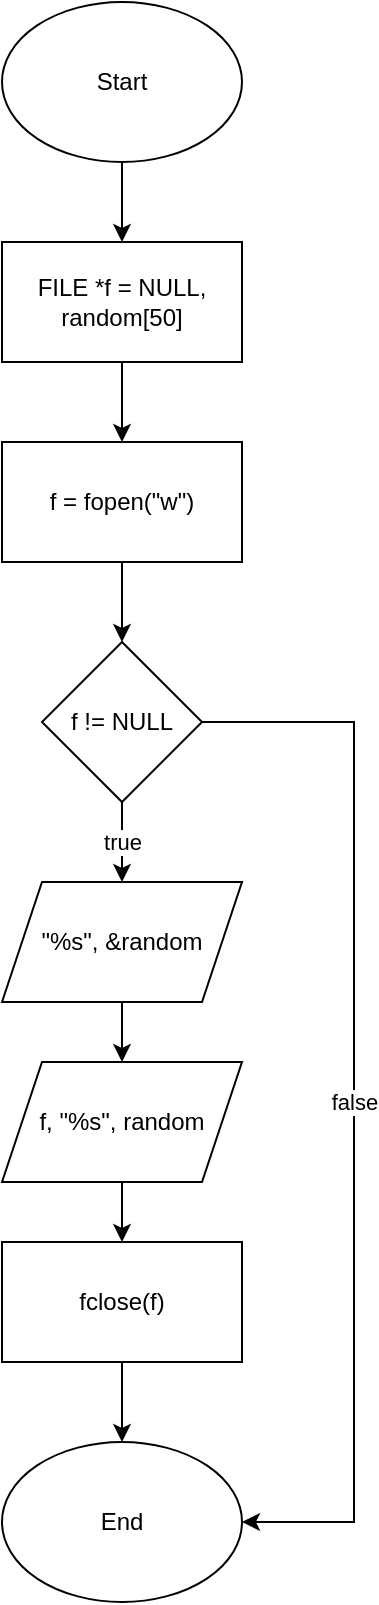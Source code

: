 <mxfile version="22.1.5" type="device">
  <diagram id="C5RBs43oDa-KdzZeNtuy" name="Page-1">
    <mxGraphModel dx="1246" dy="559" grid="1" gridSize="10" guides="1" tooltips="1" connect="1" arrows="1" fold="1" page="1" pageScale="1" pageWidth="827" pageHeight="1169" math="0" shadow="0">
      <root>
        <mxCell id="WIyWlLk6GJQsqaUBKTNV-0" />
        <mxCell id="WIyWlLk6GJQsqaUBKTNV-1" parent="WIyWlLk6GJQsqaUBKTNV-0" />
        <mxCell id="LQbPc4eK8awAvDgIK7WJ-2" value="" style="edgeStyle=orthogonalEdgeStyle;rounded=0;orthogonalLoop=1;jettySize=auto;html=1;" parent="WIyWlLk6GJQsqaUBKTNV-1" source="LQbPc4eK8awAvDgIK7WJ-0" target="LQbPc4eK8awAvDgIK7WJ-1" edge="1">
          <mxGeometry relative="1" as="geometry" />
        </mxCell>
        <mxCell id="LQbPc4eK8awAvDgIK7WJ-0" value="Start" style="ellipse;whiteSpace=wrap;html=1;" parent="WIyWlLk6GJQsqaUBKTNV-1" vertex="1">
          <mxGeometry x="354" width="120" height="80" as="geometry" />
        </mxCell>
        <mxCell id="LQbPc4eK8awAvDgIK7WJ-6" value="" style="edgeStyle=orthogonalEdgeStyle;rounded=0;orthogonalLoop=1;jettySize=auto;html=1;" parent="WIyWlLk6GJQsqaUBKTNV-1" source="LQbPc4eK8awAvDgIK7WJ-1" target="LQbPc4eK8awAvDgIK7WJ-5" edge="1">
          <mxGeometry relative="1" as="geometry" />
        </mxCell>
        <mxCell id="LQbPc4eK8awAvDgIK7WJ-1" value="FILE *f = NULL,&lt;br&gt;random[50]" style="whiteSpace=wrap;html=1;" parent="WIyWlLk6GJQsqaUBKTNV-1" vertex="1">
          <mxGeometry x="354" y="120" width="120" height="60" as="geometry" />
        </mxCell>
        <mxCell id="LQbPc4eK8awAvDgIK7WJ-10" value="" style="edgeStyle=orthogonalEdgeStyle;rounded=0;orthogonalLoop=1;jettySize=auto;html=1;" parent="WIyWlLk6GJQsqaUBKTNV-1" source="LQbPc4eK8awAvDgIK7WJ-5" target="LQbPc4eK8awAvDgIK7WJ-9" edge="1">
          <mxGeometry relative="1" as="geometry" />
        </mxCell>
        <mxCell id="LQbPc4eK8awAvDgIK7WJ-5" value="f = fopen(&quot;w&quot;)" style="whiteSpace=wrap;html=1;" parent="WIyWlLk6GJQsqaUBKTNV-1" vertex="1">
          <mxGeometry x="354" y="220" width="120" height="60" as="geometry" />
        </mxCell>
        <mxCell id="LQbPc4eK8awAvDgIK7WJ-12" value="true" style="edgeStyle=orthogonalEdgeStyle;rounded=0;orthogonalLoop=1;jettySize=auto;html=1;" parent="WIyWlLk6GJQsqaUBKTNV-1" source="LQbPc4eK8awAvDgIK7WJ-9" target="LQbPc4eK8awAvDgIK7WJ-11" edge="1">
          <mxGeometry relative="1" as="geometry" />
        </mxCell>
        <mxCell id="LQbPc4eK8awAvDgIK7WJ-18" value="false" style="edgeStyle=orthogonalEdgeStyle;rounded=0;orthogonalLoop=1;jettySize=auto;html=1;exitX=1;exitY=0.5;exitDx=0;exitDy=0;entryX=1;entryY=0.5;entryDx=0;entryDy=0;" parent="WIyWlLk6GJQsqaUBKTNV-1" source="LQbPc4eK8awAvDgIK7WJ-9" target="LQbPc4eK8awAvDgIK7WJ-17" edge="1">
          <mxGeometry relative="1" as="geometry">
            <Array as="points">
              <mxPoint x="530" y="360" />
              <mxPoint x="530" y="760" />
            </Array>
          </mxGeometry>
        </mxCell>
        <mxCell id="LQbPc4eK8awAvDgIK7WJ-9" value="f != NULL" style="rhombus;whiteSpace=wrap;html=1;" parent="WIyWlLk6GJQsqaUBKTNV-1" vertex="1">
          <mxGeometry x="374" y="320" width="80" height="80" as="geometry" />
        </mxCell>
        <mxCell id="LQbPc4eK8awAvDgIK7WJ-14" value="" style="edgeStyle=orthogonalEdgeStyle;rounded=0;orthogonalLoop=1;jettySize=auto;html=1;" parent="WIyWlLk6GJQsqaUBKTNV-1" source="LQbPc4eK8awAvDgIK7WJ-11" target="LQbPc4eK8awAvDgIK7WJ-13" edge="1">
          <mxGeometry relative="1" as="geometry" />
        </mxCell>
        <mxCell id="LQbPc4eK8awAvDgIK7WJ-11" value="&quot;%s&quot;, &amp;amp;random" style="shape=parallelogram;perimeter=parallelogramPerimeter;whiteSpace=wrap;html=1;fixedSize=1;" parent="WIyWlLk6GJQsqaUBKTNV-1" vertex="1">
          <mxGeometry x="354" y="440" width="120" height="60" as="geometry" />
        </mxCell>
        <mxCell id="LQbPc4eK8awAvDgIK7WJ-16" value="" style="edgeStyle=orthogonalEdgeStyle;rounded=0;orthogonalLoop=1;jettySize=auto;html=1;" parent="WIyWlLk6GJQsqaUBKTNV-1" source="LQbPc4eK8awAvDgIK7WJ-13" target="LQbPc4eK8awAvDgIK7WJ-15" edge="1">
          <mxGeometry relative="1" as="geometry" />
        </mxCell>
        <mxCell id="LQbPc4eK8awAvDgIK7WJ-13" value="f, &quot;%s&quot;, random" style="shape=parallelogram;perimeter=parallelogramPerimeter;whiteSpace=wrap;html=1;fixedSize=1;" parent="WIyWlLk6GJQsqaUBKTNV-1" vertex="1">
          <mxGeometry x="354" y="530" width="120" height="60" as="geometry" />
        </mxCell>
        <mxCell id="LQbPc4eK8awAvDgIK7WJ-19" value="" style="edgeStyle=orthogonalEdgeStyle;rounded=0;orthogonalLoop=1;jettySize=auto;html=1;" parent="WIyWlLk6GJQsqaUBKTNV-1" source="LQbPc4eK8awAvDgIK7WJ-15" target="LQbPc4eK8awAvDgIK7WJ-17" edge="1">
          <mxGeometry relative="1" as="geometry" />
        </mxCell>
        <mxCell id="LQbPc4eK8awAvDgIK7WJ-15" value="fclose(f)" style="whiteSpace=wrap;html=1;" parent="WIyWlLk6GJQsqaUBKTNV-1" vertex="1">
          <mxGeometry x="354" y="620" width="120" height="60" as="geometry" />
        </mxCell>
        <mxCell id="LQbPc4eK8awAvDgIK7WJ-17" value="End" style="ellipse;whiteSpace=wrap;html=1;" parent="WIyWlLk6GJQsqaUBKTNV-1" vertex="1">
          <mxGeometry x="354" y="720" width="120" height="80" as="geometry" />
        </mxCell>
      </root>
    </mxGraphModel>
  </diagram>
</mxfile>
